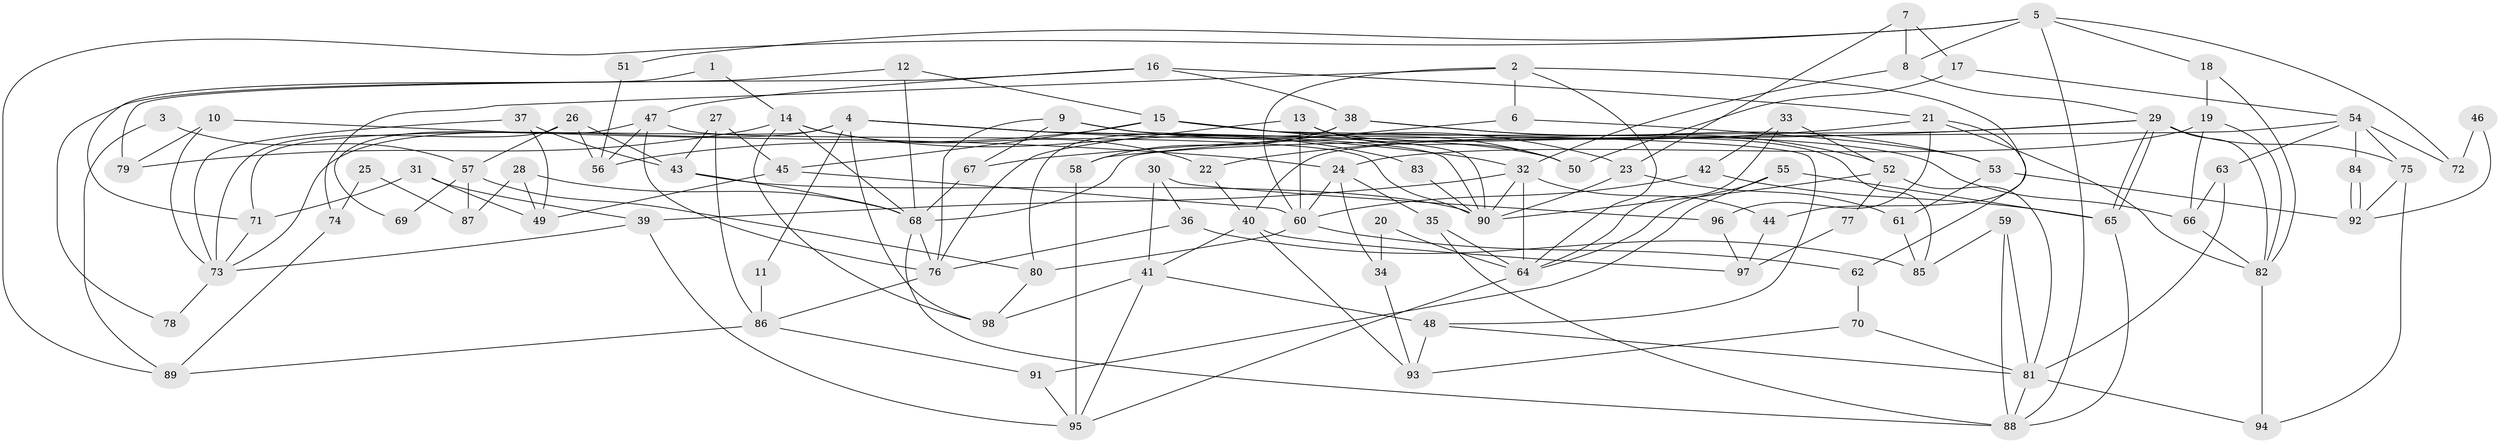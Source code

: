 // coarse degree distribution, {5: 0.15254237288135594, 3: 0.2711864406779661, 12: 0.01694915254237288, 6: 0.06779661016949153, 10: 0.05084745762711865, 2: 0.1694915254237288, 7: 0.06779661016949153, 13: 0.01694915254237288, 4: 0.15254237288135594, 9: 0.03389830508474576}
// Generated by graph-tools (version 1.1) at 2025/51/03/04/25 22:51:19]
// undirected, 98 vertices, 196 edges
graph export_dot {
  node [color=gray90,style=filled];
  1;
  2;
  3;
  4;
  5;
  6;
  7;
  8;
  9;
  10;
  11;
  12;
  13;
  14;
  15;
  16;
  17;
  18;
  19;
  20;
  21;
  22;
  23;
  24;
  25;
  26;
  27;
  28;
  29;
  30;
  31;
  32;
  33;
  34;
  35;
  36;
  37;
  38;
  39;
  40;
  41;
  42;
  43;
  44;
  45;
  46;
  47;
  48;
  49;
  50;
  51;
  52;
  53;
  54;
  55;
  56;
  57;
  58;
  59;
  60;
  61;
  62;
  63;
  64;
  65;
  66;
  67;
  68;
  69;
  70;
  71;
  72;
  73;
  74;
  75;
  76;
  77;
  78;
  79;
  80;
  81;
  82;
  83;
  84;
  85;
  86;
  87;
  88;
  89;
  90;
  91;
  92;
  93;
  94;
  95;
  96;
  97;
  98;
  1 -- 71;
  1 -- 14;
  2 -- 60;
  2 -- 6;
  2 -- 44;
  2 -- 64;
  2 -- 74;
  3 -- 89;
  3 -- 57;
  4 -- 32;
  4 -- 90;
  4 -- 11;
  4 -- 50;
  4 -- 71;
  4 -- 73;
  4 -- 98;
  5 -- 88;
  5 -- 8;
  5 -- 18;
  5 -- 51;
  5 -- 72;
  5 -- 89;
  6 -- 53;
  6 -- 58;
  7 -- 8;
  7 -- 23;
  7 -- 17;
  8 -- 29;
  8 -- 32;
  9 -- 23;
  9 -- 90;
  9 -- 67;
  9 -- 76;
  10 -- 73;
  10 -- 24;
  10 -- 79;
  11 -- 86;
  12 -- 68;
  12 -- 15;
  12 -- 78;
  13 -- 76;
  13 -- 85;
  13 -- 50;
  13 -- 60;
  14 -- 98;
  14 -- 68;
  14 -- 22;
  14 -- 79;
  14 -- 83;
  15 -- 50;
  15 -- 56;
  15 -- 45;
  15 -- 48;
  15 -- 66;
  16 -- 38;
  16 -- 79;
  16 -- 21;
  16 -- 47;
  17 -- 50;
  17 -- 54;
  18 -- 82;
  18 -- 19;
  19 -- 82;
  19 -- 24;
  19 -- 66;
  20 -- 64;
  20 -- 34;
  21 -- 82;
  21 -- 22;
  21 -- 62;
  21 -- 96;
  22 -- 40;
  23 -- 90;
  23 -- 61;
  24 -- 35;
  24 -- 34;
  24 -- 60;
  25 -- 74;
  25 -- 87;
  26 -- 43;
  26 -- 73;
  26 -- 56;
  26 -- 57;
  27 -- 45;
  27 -- 43;
  27 -- 86;
  28 -- 68;
  28 -- 49;
  28 -- 87;
  29 -- 75;
  29 -- 65;
  29 -- 65;
  29 -- 40;
  29 -- 67;
  29 -- 82;
  30 -- 41;
  30 -- 96;
  30 -- 36;
  31 -- 49;
  31 -- 39;
  31 -- 71;
  32 -- 39;
  32 -- 90;
  32 -- 44;
  32 -- 64;
  33 -- 64;
  33 -- 42;
  33 -- 52;
  34 -- 93;
  35 -- 88;
  35 -- 64;
  36 -- 76;
  36 -- 85;
  37 -- 43;
  37 -- 73;
  37 -- 49;
  38 -- 52;
  38 -- 80;
  38 -- 53;
  38 -- 58;
  39 -- 73;
  39 -- 95;
  40 -- 41;
  40 -- 93;
  40 -- 97;
  41 -- 48;
  41 -- 95;
  41 -- 98;
  42 -- 65;
  42 -- 60;
  43 -- 68;
  43 -- 90;
  44 -- 97;
  45 -- 60;
  45 -- 49;
  46 -- 92;
  46 -- 72;
  47 -- 76;
  47 -- 56;
  47 -- 69;
  47 -- 90;
  48 -- 81;
  48 -- 93;
  51 -- 56;
  52 -- 81;
  52 -- 77;
  52 -- 90;
  53 -- 92;
  53 -- 61;
  54 -- 68;
  54 -- 63;
  54 -- 72;
  54 -- 75;
  54 -- 84;
  55 -- 64;
  55 -- 65;
  55 -- 91;
  57 -- 80;
  57 -- 69;
  57 -- 87;
  58 -- 95;
  59 -- 88;
  59 -- 81;
  59 -- 85;
  60 -- 62;
  60 -- 80;
  61 -- 85;
  62 -- 70;
  63 -- 66;
  63 -- 81;
  64 -- 95;
  65 -- 88;
  66 -- 82;
  67 -- 68;
  68 -- 76;
  68 -- 88;
  70 -- 93;
  70 -- 81;
  71 -- 73;
  73 -- 78;
  74 -- 89;
  75 -- 94;
  75 -- 92;
  76 -- 86;
  77 -- 97;
  80 -- 98;
  81 -- 88;
  81 -- 94;
  82 -- 94;
  83 -- 90;
  84 -- 92;
  84 -- 92;
  86 -- 91;
  86 -- 89;
  91 -- 95;
  96 -- 97;
}
